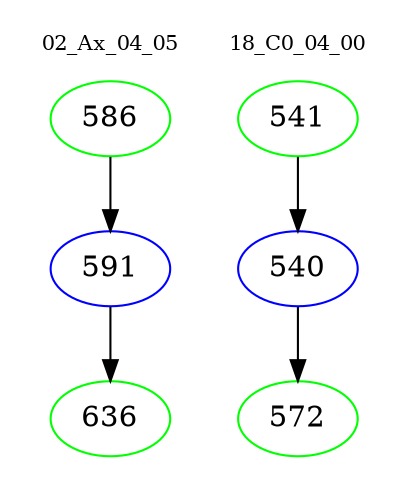 digraph{
subgraph cluster_0 {
color = white
label = "02_Ax_04_05";
fontsize=10;
T0_586 [label="586", color="green"]
T0_586 -> T0_591 [color="black"]
T0_591 [label="591", color="blue"]
T0_591 -> T0_636 [color="black"]
T0_636 [label="636", color="green"]
}
subgraph cluster_1 {
color = white
label = "18_C0_04_00";
fontsize=10;
T1_541 [label="541", color="green"]
T1_541 -> T1_540 [color="black"]
T1_540 [label="540", color="blue"]
T1_540 -> T1_572 [color="black"]
T1_572 [label="572", color="green"]
}
}
